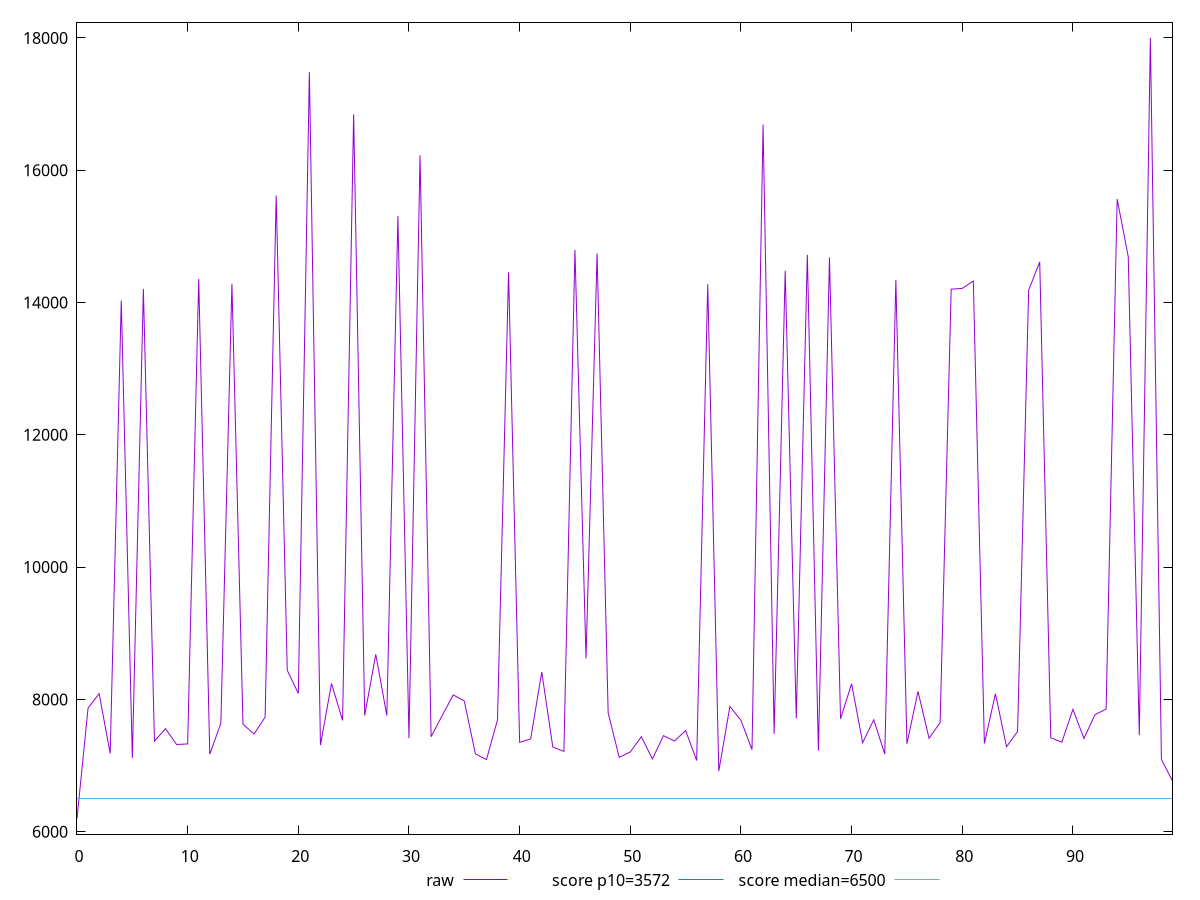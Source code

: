 reset

$raw <<EOF
0 6199.281999999999
1 7869.298999999997
2 8086.82
3 7182.451000000001
4 14028.936999999998
5 7113.1280000000015
6 14205.099999999999
7 7370.062
8 7557.763999999999
9 7318.4450000000015
10 7327.093
11 14356.046
12 7171.090999999999
13 7639.7119999999995
14 14281.197000000002
15 7625.536000000001
16 7476.1810000000005
17 7731.852000000003
18 15617.264000000003
19 8439.703
20 8090.537000000003
21 17484.277000000002
22 7309.862
23 8240.688999999998
24 7682.162
25 16844.661999999997
26 7756.458999999999
27 8680.671999999999
28 7756.426
29 15307.324999999999
30 7414.93
31 16225.926000000001
32 7435.8060000000005
33 7754.738
34 8067.921999999999
35 7975.484999999999
36 7177.151
37 7089.5740000000005
38 7689.99
39 14455.948
40 7350.62
41 7403.317000000002
42 8414.346
43 7279.751999999998
44 7214.6219999999985
45 14794.401999999998
46 8619.075000000003
47 14740.965
48 7798.08
49 7123.904
50 7205.400999999999
51 7435.9410000000025
52 7098.761000000001
53 7452.084
54 7371.3679999999995
55 7529.567999999998
56 7076.314000000001
57 14277.718999999997
58 6916.693999999999
59 7892.913999999999
60 7684.244
61 7240.2310000000025
62 16689.451999999997
63 7479.2040000000015
64 14479.544000000004
65 7712.929000000001
66 14721.116999999998
67 7225.697
68 14681.888000000004
69 7707.555
70 8237.023000000001
71 7345.409999999999
72 7691.722000000002
73 7173.751000000002
74 14340.074
75 7330.0560000000005
76 8120.325000000001
77 7412.518
78 7648.441000000001
79 14201.357000000002
80 14213.785000000003
81 14324.846000000001
82 7334.611999999999
83 8085.532000000002
84 7284.863
85 7513.650000000002
86 14185.336999999998
87 14613.727
88 7419.756000000001
89 7353.570000000001
90 7849.697000000001
91 7409.530000000002
92 7769.785
93 7853.0509999999995
94 15563.833999999999
95 14694.094
96 7459.155999999999
97 18000.403000000002
98 7092.027
99 6766.5459999999985
EOF

set key outside below
set xrange [0:99]
set yrange [5963.259579999999:18236.425420000003]
set trange [5963.259579999999:18236.425420000003]
set terminal svg size 640, 500 enhanced background rgb 'white'
set output "report_00015_2021-02-09T16-11-33.973Z/first-cpu-idle/samples/pages/raw/values.svg"

plot $raw title "raw" with line, \
     3572 title "score p10=3572", \
     6500 title "score median=6500"

reset
